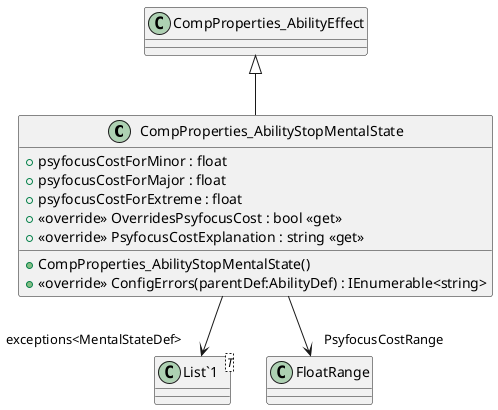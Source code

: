 @startuml
class CompProperties_AbilityStopMentalState {
    + psyfocusCostForMinor : float
    + psyfocusCostForMajor : float
    + psyfocusCostForExtreme : float
    + <<override>> OverridesPsyfocusCost : bool <<get>>
    + <<override>> PsyfocusCostExplanation : string <<get>>
    + CompProperties_AbilityStopMentalState()
    + <<override>> ConfigErrors(parentDef:AbilityDef) : IEnumerable<string>
}
class "List`1"<T> {
}
CompProperties_AbilityEffect <|-- CompProperties_AbilityStopMentalState
CompProperties_AbilityStopMentalState --> "exceptions<MentalStateDef>" "List`1"
CompProperties_AbilityStopMentalState --> "PsyfocusCostRange" FloatRange
@enduml
